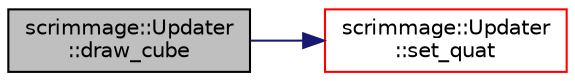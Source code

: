 digraph "scrimmage::Updater::draw_cube"
{
 // LATEX_PDF_SIZE
  edge [fontname="Helvetica",fontsize="10",labelfontname="Helvetica",labelfontsize="10"];
  node [fontname="Helvetica",fontsize="10",shape=record];
  rankdir="LR";
  Node1 [label="scrimmage::Updater\l::draw_cube",height=0.2,width=0.4,color="black", fillcolor="grey75", style="filled", fontcolor="black",tooltip=" "];
  Node1 -> Node2 [color="midnightblue",fontsize="10",style="solid",fontname="Helvetica"];
  Node2 [label="scrimmage::Updater\l::set_quat",height=0.2,width=0.4,color="red", fillcolor="white", style="filled",URL="$classscrimmage_1_1Updater.html#a2adb2ce6e987991388e5bae650e7547b",tooltip=" "];
}
